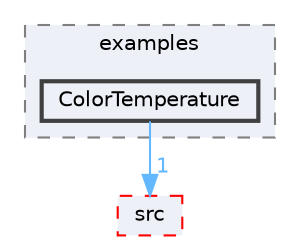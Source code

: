 digraph "FastLED/FastLED/examples/ColorTemperature"
{
 // LATEX_PDF_SIZE
  bgcolor="transparent";
  edge [fontname=Helvetica,fontsize=10,labelfontname=Helvetica,labelfontsize=10];
  node [fontname=Helvetica,fontsize=10,shape=box,height=0.2,width=0.4];
  compound=true
  subgraph clusterdir_999a185a1a47b3a763bb04a7a263eb0d {
    graph [ bgcolor="#edf0f7", pencolor="grey50", label="examples", fontname=Helvetica,fontsize=10 style="filled,dashed", URL="dir_999a185a1a47b3a763bb04a7a263eb0d.html",tooltip=""]
  dir_941eba35f0d313d8df903e01f0f632c1 [label="ColorTemperature", fillcolor="#edf0f7", color="grey25", style="filled,bold", URL="dir_941eba35f0d313d8df903e01f0f632c1.html",tooltip=""];
  }
  dir_e6a3de723047763e6a27a3cab040759e [label="src", fillcolor="#edf0f7", color="red", style="filled,dashed", URL="dir_e6a3de723047763e6a27a3cab040759e.html",tooltip=""];
  dir_941eba35f0d313d8df903e01f0f632c1->dir_e6a3de723047763e6a27a3cab040759e [headlabel="1", labeldistance=1.5 headhref="dir_000015_000075.html" href="dir_000015_000075.html" color="steelblue1" fontcolor="steelblue1"];
}
